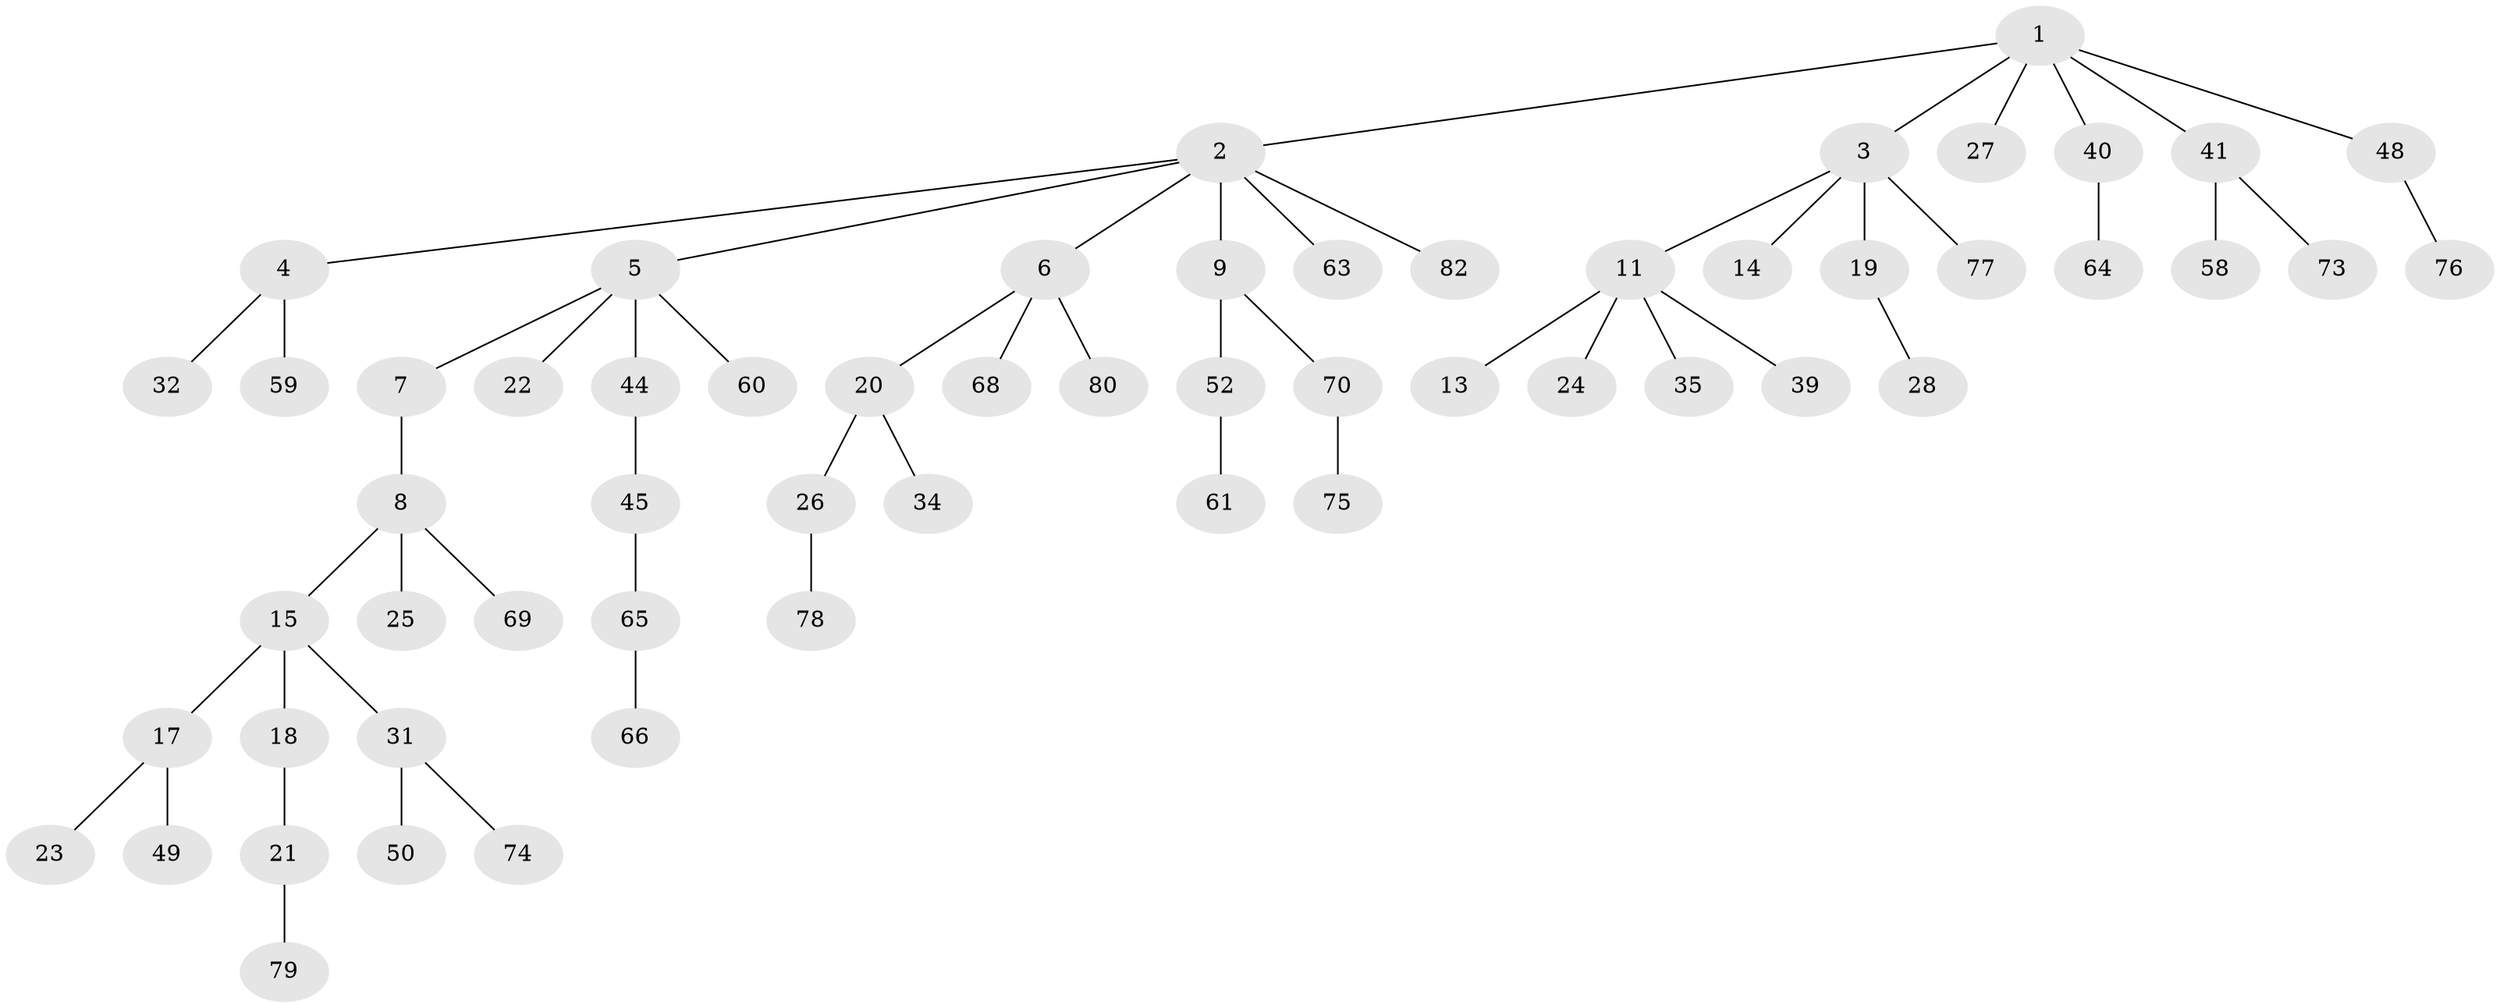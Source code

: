 // original degree distribution, {6: 0.012048192771084338, 8: 0.012048192771084338, 5: 0.024096385542168676, 3: 0.12048192771084337, 2: 0.3132530120481928, 4: 0.060240963855421686, 1: 0.4578313253012048}
// Generated by graph-tools (version 1.1) at 2025/11/02/27/25 16:11:28]
// undirected, 58 vertices, 57 edges
graph export_dot {
graph [start="1"]
  node [color=gray90,style=filled];
  1 [super="+36"];
  2 [super="+67"];
  3 [super="+10"];
  4 [super="+47"];
  5 [super="+54"];
  6 [super="+12"];
  7;
  8 [super="+37"];
  9 [super="+30"];
  11 [super="+16"];
  13;
  14;
  15 [super="+29"];
  17 [super="+43"];
  18 [super="+33"];
  19;
  20 [super="+55"];
  21 [super="+38"];
  22 [super="+42"];
  23;
  24 [super="+46"];
  25;
  26;
  27;
  28;
  31;
  32;
  34 [super="+57"];
  35 [super="+72"];
  39;
  40;
  41 [super="+53"];
  44 [super="+56"];
  45 [super="+51"];
  48;
  49;
  50;
  52;
  58;
  59;
  60 [super="+62"];
  61 [super="+81"];
  63;
  64;
  65;
  66;
  68 [super="+83"];
  69 [super="+71"];
  70;
  73;
  74;
  75;
  76;
  77;
  78;
  79;
  80;
  82;
  1 -- 2;
  1 -- 3;
  1 -- 27;
  1 -- 41;
  1 -- 48;
  1 -- 40;
  2 -- 4;
  2 -- 5;
  2 -- 6;
  2 -- 9;
  2 -- 63;
  2 -- 82;
  3 -- 14;
  3 -- 19;
  3 -- 77;
  3 -- 11;
  4 -- 32;
  4 -- 59;
  5 -- 7;
  5 -- 22;
  5 -- 44;
  5 -- 60;
  6 -- 20;
  6 -- 80;
  6 -- 68;
  7 -- 8;
  8 -- 15;
  8 -- 25;
  8 -- 69;
  9 -- 70;
  9 -- 52;
  11 -- 13;
  11 -- 24;
  11 -- 35;
  11 -- 39;
  15 -- 17;
  15 -- 18;
  15 -- 31;
  17 -- 23;
  17 -- 49;
  18 -- 21;
  19 -- 28;
  20 -- 26;
  20 -- 34;
  21 -- 79;
  26 -- 78;
  31 -- 50;
  31 -- 74;
  40 -- 64;
  41 -- 58;
  41 -- 73;
  44 -- 45;
  45 -- 65;
  48 -- 76;
  52 -- 61;
  65 -- 66;
  70 -- 75;
}
